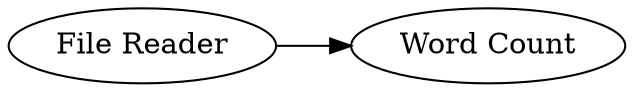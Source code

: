 digraph {
	"2283020713686266956_6" [label="Word Count"]
	"2283020713686266956_5" [label="File Reader"]
	"2283020713686266956_5" -> "2283020713686266956_6"
	rankdir=LR
}
